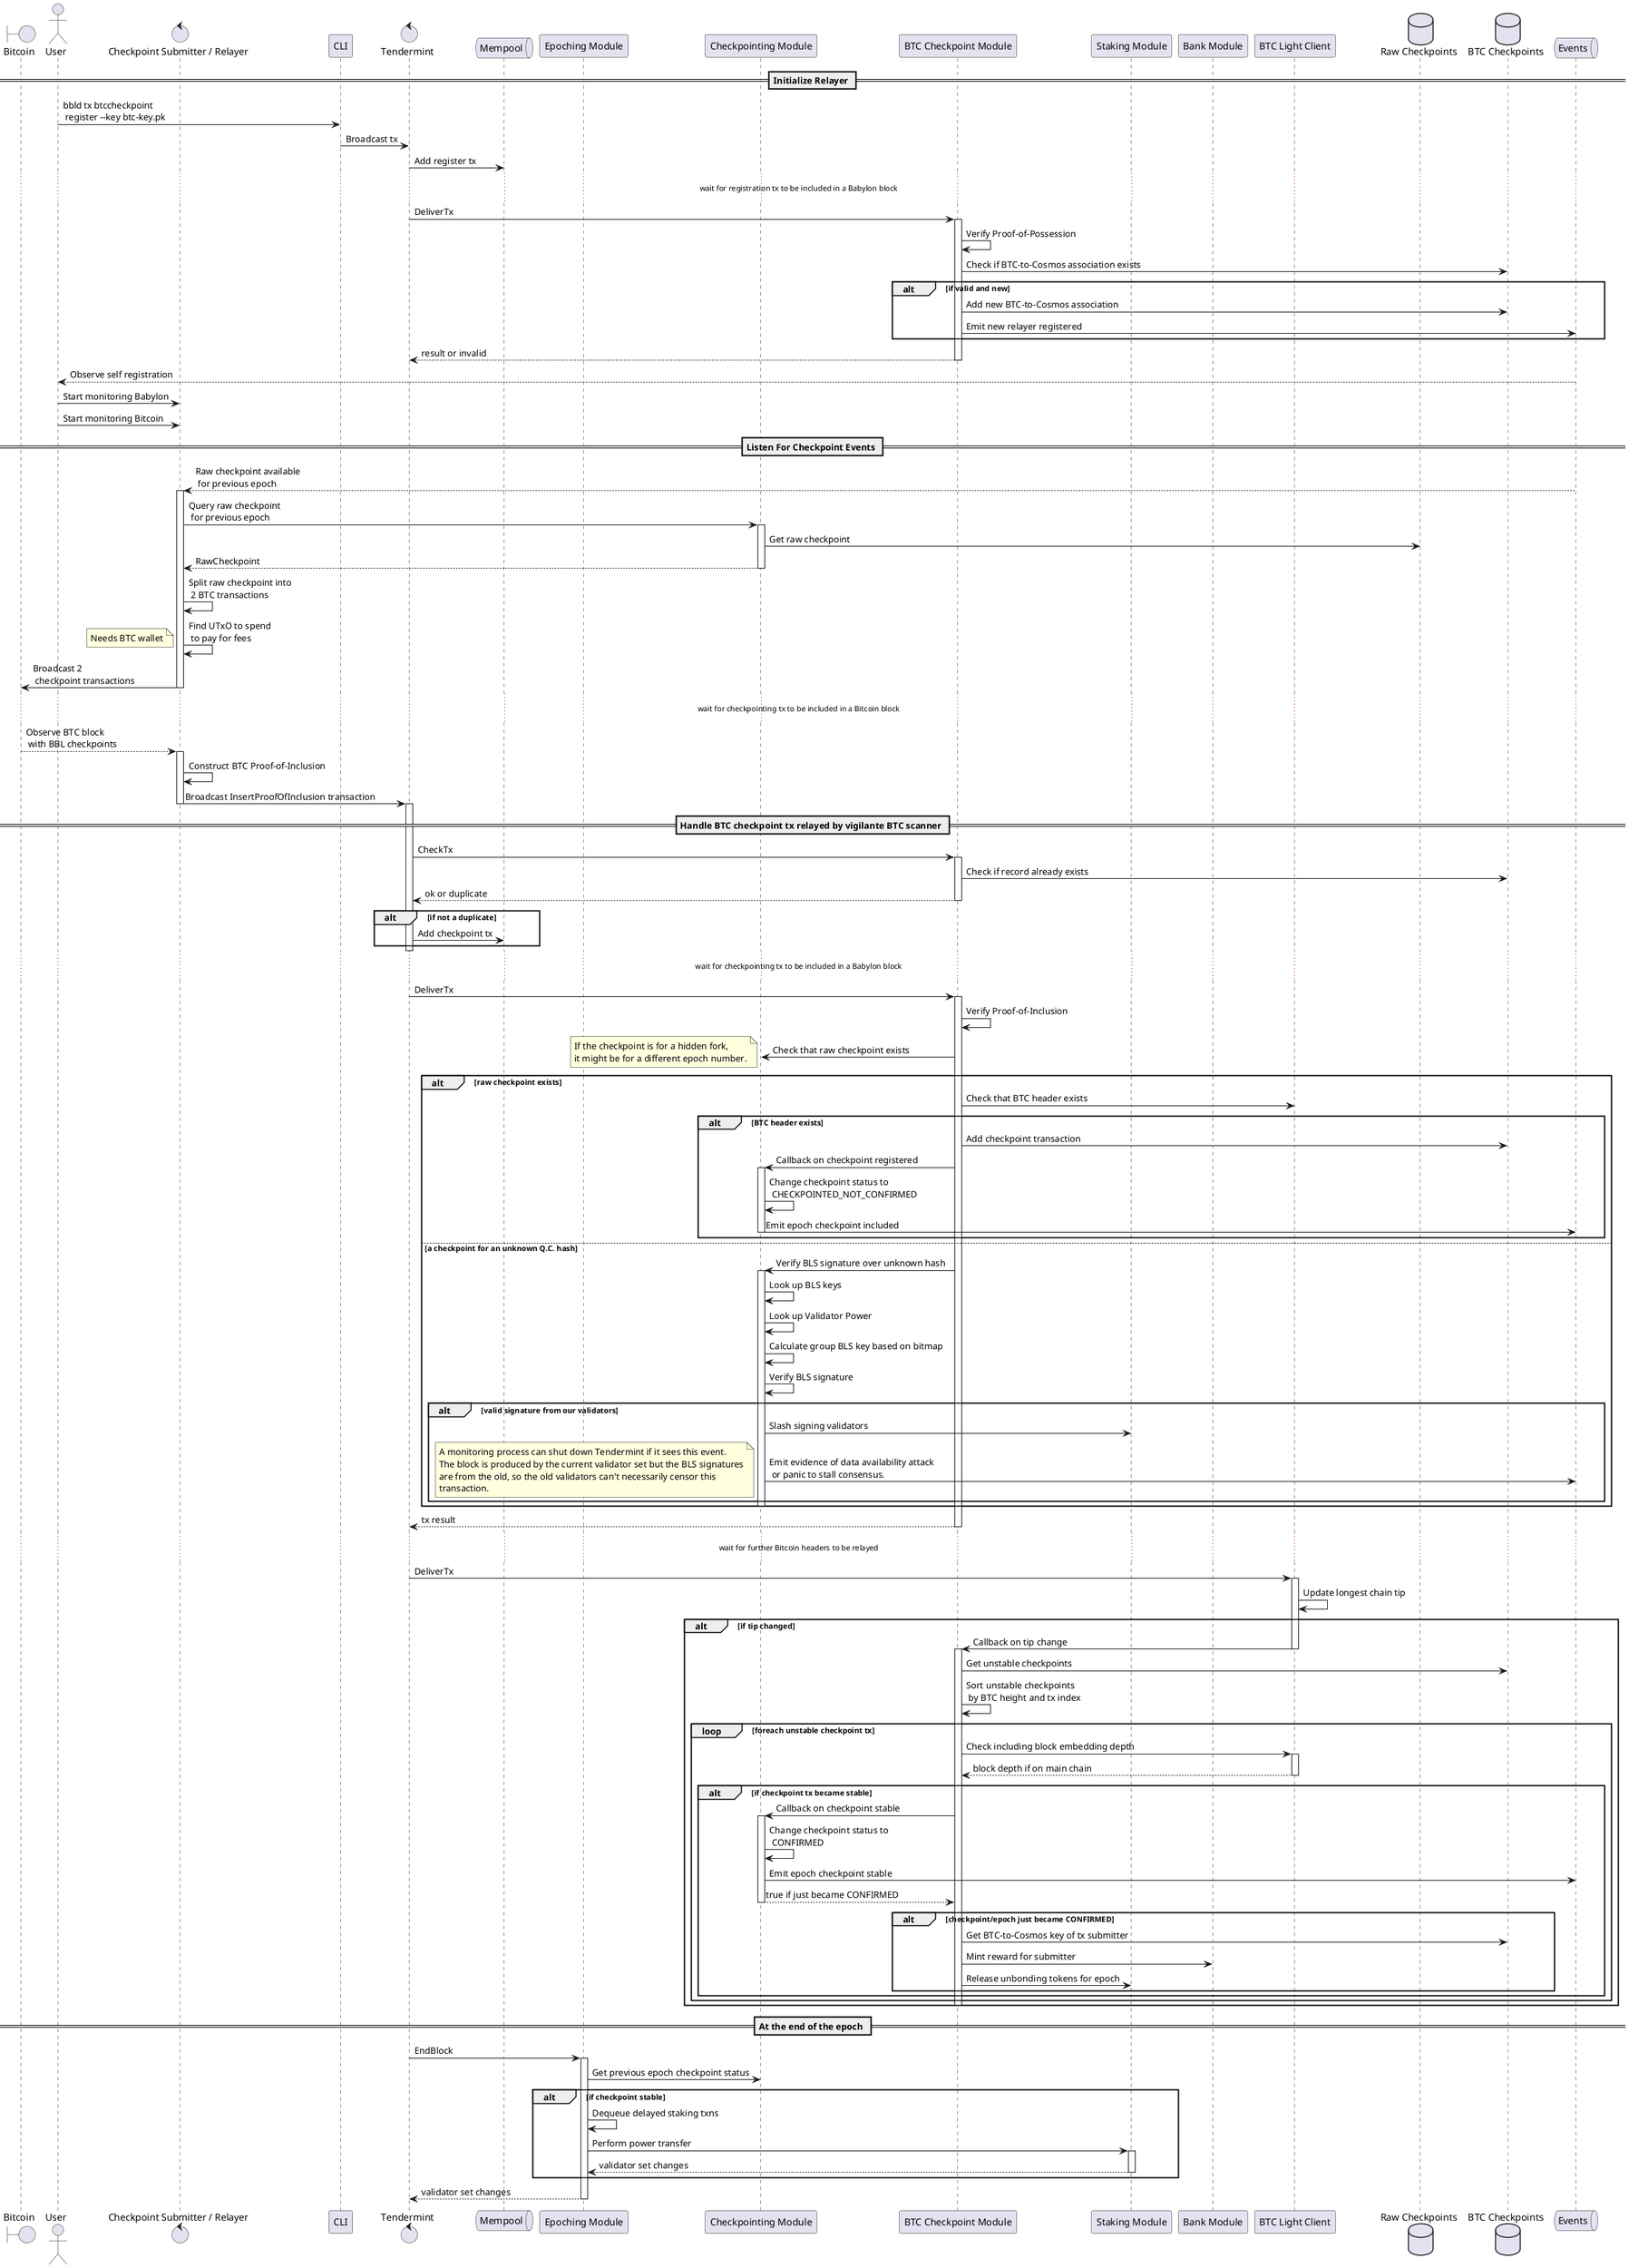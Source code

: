@startuml Submit Checkpoint
boundary    Bitcoin
actor       User
control     "Checkpoint Submitter / Relayer" as submitter
participant CLI
control     Tendermint
queue       Mempool
participant "Epoching Module"   as epoching
participant "Checkpointing Module"  as checkpointing
participant "BTC Checkpoint Module" as btccheckpoint
participant "Staking Module"    as staking
participant "Bank Module"       as bank
participant "BTC Light Client"  as btclightclient
database    "Raw Checkpoints"   as rawckpts
database    "BTC Checkpoints"   as btcckpts
queue       Events

== Initialize Relayer ==

User -> CLI : bbld tx btccheckpoint \n register --key btc-key.pk
CLI -> Tendermint : Broadcast tx
Tendermint -> Mempool : Add register tx

... wait for registration tx to be included in a Babylon block ...

Tendermint -> btccheckpoint ++ : DeliverTx
btccheckpoint -> btccheckpoint : Verify Proof-of-Possession
btccheckpoint -> btcckpts : Check if BTC-to-Cosmos association exists
alt if valid and new
  btccheckpoint -> btcckpts : Add new BTC-to-Cosmos association
  btccheckpoint -> Events : Emit new relayer registered
end
return result or invalid

Events --> User : Observe self registration
User -> submitter : Start monitoring Babylon
User -> submitter : Start monitoring Bitcoin

== Listen For Checkpoint Events ==

Events --> submitter ++ : Raw checkpoint available \n for previous epoch
submitter -> checkpointing ++ : Query raw checkpoint \n for previous epoch
checkpointing -> rawckpts : Get raw checkpoint
return RawCheckpoint

submitter -> submitter : Split raw checkpoint into \n 2 BTC transactions
submitter -> submitter : Find UTxO to spend \n to pay for fees
note left
  Needs BTC wallet
end note
submitter -> Bitcoin -- : Broadcast 2 \n checkpoint transactions

... wait for checkpointing tx to be included in a Bitcoin block ...

Bitcoin --> submitter ++ : Observe BTC block \n with BBL checkpoints
submitter -> submitter : Construct BTC Proof-of-Inclusion
submitter -> Tendermint --++ : Broadcast InsertProofOfInclusion transaction

== Handle BTC checkpoint tx relayed by vigilante BTC scanner ==

Tendermint -> btccheckpoint ++ : CheckTx
btccheckpoint -> btcckpts : Check if record already exists
return ok or duplicate
alt if not a duplicate
  Tendermint -> Mempool : Add checkpoint tx
end
deactivate Tendermint

... wait for checkpointing tx to be included in a Babylon block ...

Tendermint -> btccheckpoint ++ : DeliverTx
btccheckpoint -> btccheckpoint : Verify Proof-of-Inclusion
btccheckpoint -> checkpointing : Check that raw checkpoint exists
note left
  If the checkpoint is for a hidden fork,
  it might be for a different epoch number.
end note
alt raw checkpoint exists
  btccheckpoint -> btclightclient : Check that BTC header exists
  alt BTC header exists
    btccheckpoint -> btcckpts : Add checkpoint transaction
    btccheckpoint -> checkpointing ++ : Callback on checkpoint registered
    checkpointing -> checkpointing : Change checkpoint status to \n CHECKPOINTED_NOT_CONFIRMED
    checkpointing -> Events -- : Emit epoch checkpoint included
  end
else a checkpoint for an unknown Q.C. hash
  btccheckpoint -> checkpointing ++ : Verify BLS signature over unknown hash
  checkpointing -> checkpointing : Look up BLS keys
  checkpointing -> checkpointing : Look up Validator Power
  checkpointing -> checkpointing : Calculate group BLS key based on bitmap
  checkpointing -> checkpointing : Verify BLS signature
  alt valid signature from our validators
    checkpointing -> staking : Slash signing validators
    checkpointing -> Events : Emit evidence of data availability attack \n or panic to stall consensus.
    note left
      A monitoring process can shut down Tendermint if it sees this event.
      The block is produced by the current validator set but the BLS signatures
      are from the old, so the old validators can't necessarily censor this
      transaction.
    end note
  end
  deactivate checkpointing
end
return tx result

... wait for further Bitcoin headers to be relayed ...

Tendermint -> btclightclient ++ : DeliverTx
btclightclient -> btclightclient : Update longest chain tip
alt if tip changed
  btclightclient -> btccheckpoint --++ : Callback on tip change
  btccheckpoint -> btcckpts : Get unstable checkpoints
  btccheckpoint -> btccheckpoint : Sort unstable checkpoints \n by BTC height and tx index

  loop foreach unstable checkpoint tx
    btccheckpoint -> btclightclient ++: Check including block embedding depth
    return block depth if on main chain

    alt if checkpoint tx became stable
      btccheckpoint -> checkpointing ++ : Callback on checkpoint stable
      checkpointing -> checkpointing : Change checkpoint status to \n CONFIRMED
      checkpointing -> Events : Emit epoch checkpoint stable
      return true if just became CONFIRMED

      alt checkpoint/epoch just became CONFIRMED
        btccheckpoint -> btcckpts : Get BTC-to-Cosmos key of tx submitter
        btccheckpoint -> bank : Mint reward for submitter
        btccheckpoint -> staking : Release unbonding tokens for epoch
      end
    end
  end
  deactivate btccheckpoint
end

== At the end of the epoch ==

Tendermint -> epoching ++ : EndBlock
epoching -> checkpointing : Get previous epoch checkpoint status
alt if checkpoint stable
  epoching -> epoching : Dequeue delayed staking txns
  epoching -> staking ++ : Perform power transfer
  return validator set changes
end
return validator set changes

@enduml
